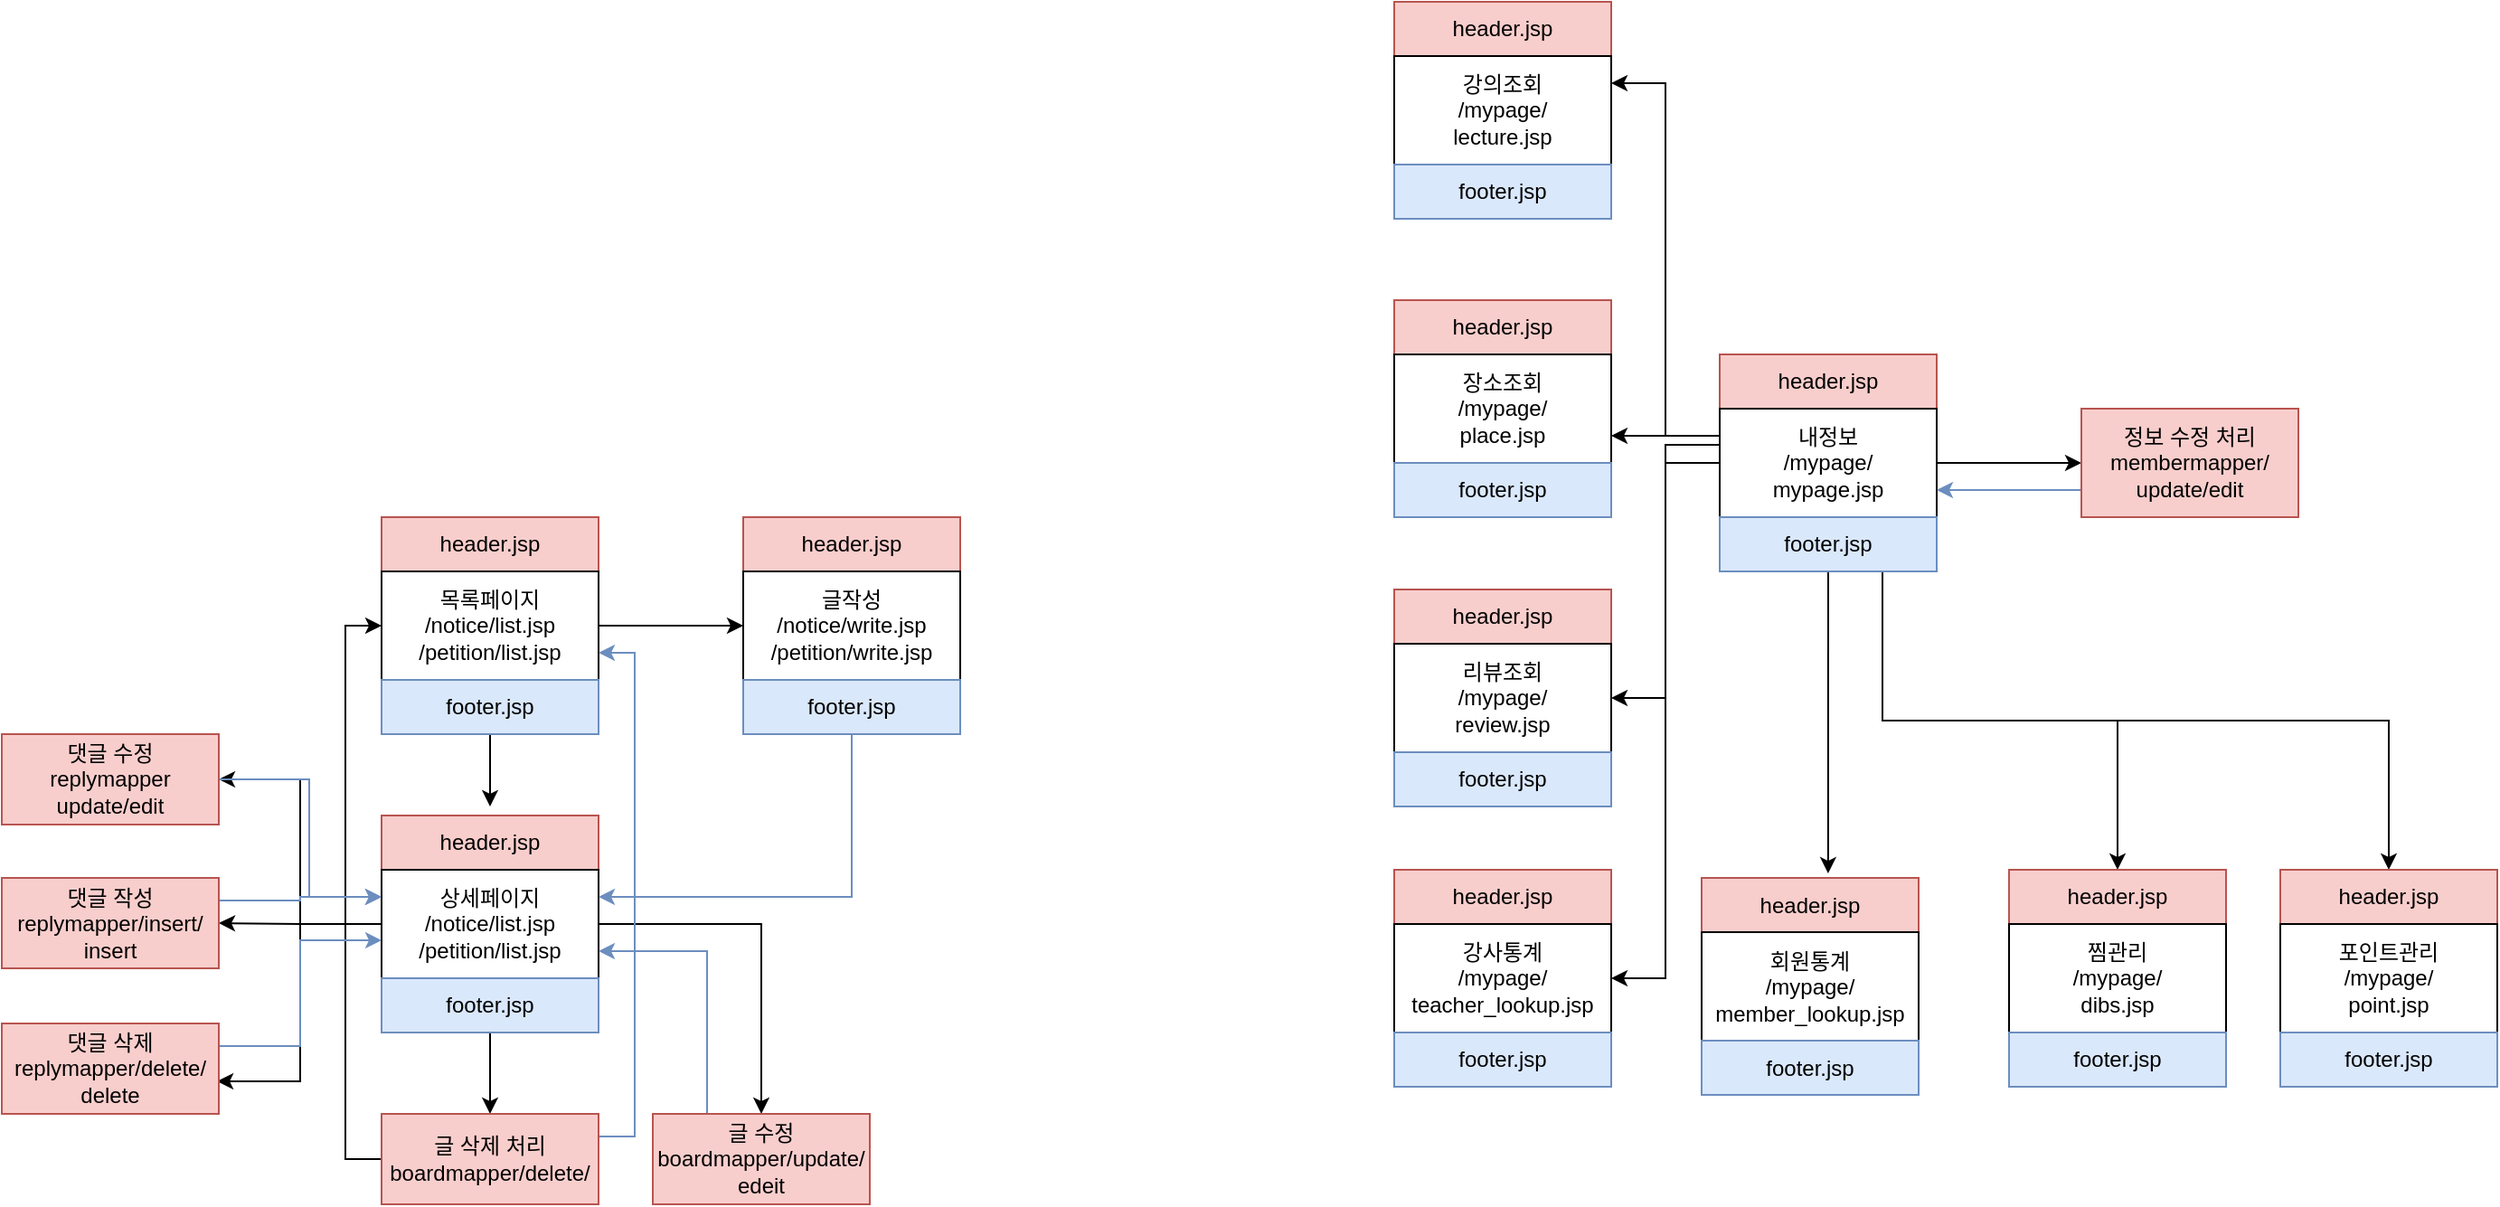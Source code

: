 <mxfile version="16.0.0" type="device"><diagram id="o7IOrlzV5tr76gt5rakD" name="Page-1"><mxGraphModel dx="1422" dy="794" grid="1" gridSize="10" guides="1" tooltips="1" connect="1" arrows="1" fold="1" page="1" pageScale="1" pageWidth="827" pageHeight="1169" math="0" shadow="0"><root><mxCell id="0"/><mxCell id="1" parent="0"/><mxCell id="QJqqrhSxWiresPAEtEa1-1" value="header.jsp" style="rounded=0;whiteSpace=wrap;html=1;fillColor=#f8cecc;strokeColor=#b85450;" parent="1" vertex="1"><mxGeometry x="360" y="360" width="120" height="30" as="geometry"/></mxCell><mxCell id="QJqqrhSxWiresPAEtEa1-20" style="edgeStyle=orthogonalEdgeStyle;rounded=0;orthogonalLoop=1;jettySize=auto;html=1;exitX=1;exitY=0.5;exitDx=0;exitDy=0;entryX=0;entryY=0.5;entryDx=0;entryDy=0;" parent="1" source="QJqqrhSxWiresPAEtEa1-2" target="QJqqrhSxWiresPAEtEa1-18" edge="1"><mxGeometry relative="1" as="geometry"/></mxCell><mxCell id="QJqqrhSxWiresPAEtEa1-2" value="목록페이지&lt;br&gt;/notice/list.jsp&lt;br&gt;/petition/list.jsp" style="rounded=0;whiteSpace=wrap;html=1;" parent="1" vertex="1"><mxGeometry x="360" y="390" width="120" height="60" as="geometry"/></mxCell><mxCell id="QJqqrhSxWiresPAEtEa1-21" style="edgeStyle=orthogonalEdgeStyle;rounded=0;orthogonalLoop=1;jettySize=auto;html=1;exitX=0.5;exitY=1;exitDx=0;exitDy=0;" parent="1" source="QJqqrhSxWiresPAEtEa1-4" edge="1"><mxGeometry relative="1" as="geometry"><mxPoint x="420" y="520" as="targetPoint"/></mxGeometry></mxCell><mxCell id="QJqqrhSxWiresPAEtEa1-4" value="footer.jsp" style="rounded=0;whiteSpace=wrap;html=1;fillColor=#dae8fc;strokeColor=#6c8ebf;" parent="1" vertex="1"><mxGeometry x="360" y="450" width="120" height="30" as="geometry"/></mxCell><mxCell id="QJqqrhSxWiresPAEtEa1-14" value="header.jsp" style="rounded=0;whiteSpace=wrap;html=1;fillColor=#f8cecc;strokeColor=#b85450;" parent="1" vertex="1"><mxGeometry x="360" y="525" width="120" height="30" as="geometry"/></mxCell><mxCell id="QJqqrhSxWiresPAEtEa1-29" style="edgeStyle=orthogonalEdgeStyle;rounded=0;orthogonalLoop=1;jettySize=auto;html=1;exitX=1;exitY=0.5;exitDx=0;exitDy=0;entryX=0.5;entryY=0;entryDx=0;entryDy=0;" parent="1" source="QJqqrhSxWiresPAEtEa1-15" target="QJqqrhSxWiresPAEtEa1-28" edge="1"><mxGeometry relative="1" as="geometry"/></mxCell><mxCell id="QJqqrhSxWiresPAEtEa1-37" style="edgeStyle=orthogonalEdgeStyle;rounded=0;orthogonalLoop=1;jettySize=auto;html=1;exitX=0;exitY=0.5;exitDx=0;exitDy=0;entryX=1;entryY=0.5;entryDx=0;entryDy=0;" parent="1" source="QJqqrhSxWiresPAEtEa1-15" target="QJqqrhSxWiresPAEtEa1-36" edge="1"><mxGeometry relative="1" as="geometry"/></mxCell><mxCell id="QJqqrhSxWiresPAEtEa1-38" style="edgeStyle=orthogonalEdgeStyle;rounded=0;orthogonalLoop=1;jettySize=auto;html=1;exitX=0;exitY=0.5;exitDx=0;exitDy=0;entryX=1;entryY=0.5;entryDx=0;entryDy=0;" parent="1" source="QJqqrhSxWiresPAEtEa1-15" target="QJqqrhSxWiresPAEtEa1-34" edge="1"><mxGeometry relative="1" as="geometry"/></mxCell><mxCell id="QJqqrhSxWiresPAEtEa1-39" style="edgeStyle=orthogonalEdgeStyle;rounded=0;orthogonalLoop=1;jettySize=auto;html=1;exitX=0;exitY=0.5;exitDx=0;exitDy=0;entryX=0.992;entryY=0.64;entryDx=0;entryDy=0;entryPerimeter=0;" parent="1" source="QJqqrhSxWiresPAEtEa1-15" target="QJqqrhSxWiresPAEtEa1-35" edge="1"><mxGeometry relative="1" as="geometry"/></mxCell><mxCell id="QJqqrhSxWiresPAEtEa1-15" value="상세페이지&lt;br&gt;/notice/list.jsp&lt;br&gt;/petition/list.jsp" style="rounded=0;whiteSpace=wrap;html=1;" parent="1" vertex="1"><mxGeometry x="360" y="555" width="120" height="60" as="geometry"/></mxCell><mxCell id="QJqqrhSxWiresPAEtEa1-27" style="edgeStyle=orthogonalEdgeStyle;rounded=0;orthogonalLoop=1;jettySize=auto;html=1;exitX=0.5;exitY=1;exitDx=0;exitDy=0;entryX=0.5;entryY=0;entryDx=0;entryDy=0;" parent="1" source="QJqqrhSxWiresPAEtEa1-16" target="QJqqrhSxWiresPAEtEa1-25" edge="1"><mxGeometry relative="1" as="geometry"/></mxCell><mxCell id="QJqqrhSxWiresPAEtEa1-16" value="footer.jsp" style="rounded=0;whiteSpace=wrap;html=1;fillColor=#dae8fc;strokeColor=#6c8ebf;" parent="1" vertex="1"><mxGeometry x="360" y="615" width="120" height="30" as="geometry"/></mxCell><mxCell id="QJqqrhSxWiresPAEtEa1-17" value="header.jsp" style="rounded=0;whiteSpace=wrap;html=1;fillColor=#f8cecc;strokeColor=#b85450;" parent="1" vertex="1"><mxGeometry x="560" y="360" width="120" height="30" as="geometry"/></mxCell><mxCell id="QJqqrhSxWiresPAEtEa1-18" value="글작성&lt;br&gt;/notice/write.jsp&lt;br&gt;/petition/write.jsp" style="rounded=0;whiteSpace=wrap;html=1;" parent="1" vertex="1"><mxGeometry x="560" y="390" width="120" height="60" as="geometry"/></mxCell><mxCell id="QJqqrhSxWiresPAEtEa1-45" style="edgeStyle=orthogonalEdgeStyle;rounded=0;orthogonalLoop=1;jettySize=auto;html=1;exitX=0.5;exitY=1;exitDx=0;exitDy=0;entryX=1;entryY=0.25;entryDx=0;entryDy=0;fillColor=#dae8fc;strokeColor=#6c8ebf;" parent="1" source="QJqqrhSxWiresPAEtEa1-19" target="QJqqrhSxWiresPAEtEa1-15" edge="1"><mxGeometry relative="1" as="geometry"/></mxCell><mxCell id="QJqqrhSxWiresPAEtEa1-19" value="footer.jsp" style="rounded=0;whiteSpace=wrap;html=1;fillColor=#dae8fc;strokeColor=#6c8ebf;" parent="1" vertex="1"><mxGeometry x="560" y="450" width="120" height="30" as="geometry"/></mxCell><mxCell id="QJqqrhSxWiresPAEtEa1-26" style="edgeStyle=orthogonalEdgeStyle;rounded=0;orthogonalLoop=1;jettySize=auto;html=1;exitX=0;exitY=0.5;exitDx=0;exitDy=0;entryX=0;entryY=0.5;entryDx=0;entryDy=0;" parent="1" source="QJqqrhSxWiresPAEtEa1-25" target="QJqqrhSxWiresPAEtEa1-2" edge="1"><mxGeometry relative="1" as="geometry"/></mxCell><mxCell id="QJqqrhSxWiresPAEtEa1-46" style="edgeStyle=orthogonalEdgeStyle;rounded=0;orthogonalLoop=1;jettySize=auto;html=1;exitX=1;exitY=0.25;exitDx=0;exitDy=0;entryX=1;entryY=0.75;entryDx=0;entryDy=0;fillColor=#dae8fc;strokeColor=#6c8ebf;" parent="1" source="QJqqrhSxWiresPAEtEa1-25" target="QJqqrhSxWiresPAEtEa1-2" edge="1"><mxGeometry relative="1" as="geometry"/></mxCell><mxCell id="QJqqrhSxWiresPAEtEa1-25" value="글 삭제 처리&lt;br&gt;boardmapper/delete/&lt;br&gt;" style="rounded=0;whiteSpace=wrap;html=1;fillColor=#f8cecc;strokeColor=#b85450;" parent="1" vertex="1"><mxGeometry x="360" y="690" width="120" height="50" as="geometry"/></mxCell><mxCell id="QJqqrhSxWiresPAEtEa1-47" style="edgeStyle=orthogonalEdgeStyle;rounded=0;orthogonalLoop=1;jettySize=auto;html=1;exitX=0.25;exitY=0;exitDx=0;exitDy=0;entryX=1;entryY=0.75;entryDx=0;entryDy=0;fillColor=#dae8fc;strokeColor=#6c8ebf;" parent="1" source="QJqqrhSxWiresPAEtEa1-28" target="QJqqrhSxWiresPAEtEa1-15" edge="1"><mxGeometry relative="1" as="geometry"/></mxCell><mxCell id="QJqqrhSxWiresPAEtEa1-28" value="글 수정&lt;br&gt;boardmapper/update/&lt;br&gt;edeit" style="rounded=0;whiteSpace=wrap;html=1;fillColor=#f8cecc;strokeColor=#b85450;" parent="1" vertex="1"><mxGeometry x="510" y="690" width="120" height="50" as="geometry"/></mxCell><mxCell id="QJqqrhSxWiresPAEtEa1-40" style="edgeStyle=orthogonalEdgeStyle;rounded=0;orthogonalLoop=1;jettySize=auto;html=1;exitX=1;exitY=0.25;exitDx=0;exitDy=0;entryX=0;entryY=0.25;entryDx=0;entryDy=0;fillColor=#dae8fc;strokeColor=#6c8ebf;" parent="1" source="QJqqrhSxWiresPAEtEa1-34" target="QJqqrhSxWiresPAEtEa1-15" edge="1"><mxGeometry relative="1" as="geometry"><Array as="points"><mxPoint x="315" y="572"/><mxPoint x="315" y="570"/></Array></mxGeometry></mxCell><mxCell id="QJqqrhSxWiresPAEtEa1-34" value="댓글 작성&lt;br&gt;replymapper/insert/&lt;br&gt;insert" style="rounded=0;whiteSpace=wrap;html=1;fillColor=#f8cecc;strokeColor=#b85450;" parent="1" vertex="1"><mxGeometry x="150" y="559.5" width="120" height="50" as="geometry"/></mxCell><mxCell id="QJqqrhSxWiresPAEtEa1-42" style="edgeStyle=orthogonalEdgeStyle;rounded=0;orthogonalLoop=1;jettySize=auto;html=1;exitX=1;exitY=0.25;exitDx=0;exitDy=0;entryX=0;entryY=0.65;entryDx=0;entryDy=0;entryPerimeter=0;fillColor=#dae8fc;strokeColor=#6c8ebf;" parent="1" source="QJqqrhSxWiresPAEtEa1-35" target="QJqqrhSxWiresPAEtEa1-15" edge="1"><mxGeometry relative="1" as="geometry"/></mxCell><mxCell id="QJqqrhSxWiresPAEtEa1-35" value="댓글 삭제&lt;br&gt;replymapper/delete/&lt;br&gt;delete" style="rounded=0;whiteSpace=wrap;html=1;fillColor=#f8cecc;strokeColor=#b85450;" parent="1" vertex="1"><mxGeometry x="150" y="640" width="120" height="50" as="geometry"/></mxCell><mxCell id="QJqqrhSxWiresPAEtEa1-41" style="edgeStyle=orthogonalEdgeStyle;rounded=0;orthogonalLoop=1;jettySize=auto;html=1;exitX=1;exitY=0.5;exitDx=0;exitDy=0;fillColor=#dae8fc;strokeColor=#6c8ebf;" parent="1" source="QJqqrhSxWiresPAEtEa1-36" edge="1"><mxGeometry relative="1" as="geometry"><mxPoint x="360" y="570" as="targetPoint"/><Array as="points"><mxPoint x="320" y="505"/><mxPoint x="320" y="570"/></Array></mxGeometry></mxCell><mxCell id="QJqqrhSxWiresPAEtEa1-36" value="댓글 수정&lt;br&gt;replymapper&lt;br&gt;update/edit" style="rounded=0;whiteSpace=wrap;html=1;fillColor=#f8cecc;strokeColor=#b85450;" parent="1" vertex="1"><mxGeometry x="150" y="480" width="120" height="50" as="geometry"/></mxCell><mxCell id="QJqqrhSxWiresPAEtEa1-48" value="header.jsp" style="rounded=0;whiteSpace=wrap;html=1;fillColor=#f8cecc;strokeColor=#b85450;" parent="1" vertex="1"><mxGeometry x="920" y="240" width="120" height="30" as="geometry"/></mxCell><mxCell id="QJqqrhSxWiresPAEtEa1-49" value="장소조회&lt;br&gt;/mypage/&lt;br&gt;place.jsp" style="rounded=0;whiteSpace=wrap;html=1;" parent="1" vertex="1"><mxGeometry x="920" y="270" width="120" height="60" as="geometry"/></mxCell><mxCell id="QJqqrhSxWiresPAEtEa1-50" value="footer.jsp" style="rounded=0;whiteSpace=wrap;html=1;fillColor=#dae8fc;strokeColor=#6c8ebf;" parent="1" vertex="1"><mxGeometry x="920" y="330" width="120" height="30" as="geometry"/></mxCell><mxCell id="QJqqrhSxWiresPAEtEa1-51" value="header.jsp" style="rounded=0;whiteSpace=wrap;html=1;fillColor=#f8cecc;strokeColor=#b85450;" parent="1" vertex="1"><mxGeometry x="920" y="75" width="120" height="30" as="geometry"/></mxCell><mxCell id="QJqqrhSxWiresPAEtEa1-52" value="강의조회&lt;br&gt;/mypage/&lt;br&gt;lecture.jsp" style="rounded=0;whiteSpace=wrap;html=1;" parent="1" vertex="1"><mxGeometry x="920" y="105" width="120" height="60" as="geometry"/></mxCell><mxCell id="QJqqrhSxWiresPAEtEa1-53" value="footer.jsp" style="rounded=0;whiteSpace=wrap;html=1;fillColor=#dae8fc;strokeColor=#6c8ebf;" parent="1" vertex="1"><mxGeometry x="920" y="165" width="120" height="30" as="geometry"/></mxCell><mxCell id="QJqqrhSxWiresPAEtEa1-54" value="header.jsp" style="rounded=0;whiteSpace=wrap;html=1;fillColor=#f8cecc;strokeColor=#b85450;" parent="1" vertex="1"><mxGeometry x="920" y="400" width="120" height="30" as="geometry"/></mxCell><mxCell id="QJqqrhSxWiresPAEtEa1-55" value="리뷰조회&lt;br&gt;/mypage/&lt;br&gt;review.jsp" style="rounded=0;whiteSpace=wrap;html=1;" parent="1" vertex="1"><mxGeometry x="920" y="430" width="120" height="60" as="geometry"/></mxCell><mxCell id="QJqqrhSxWiresPAEtEa1-56" value="footer.jsp" style="rounded=0;whiteSpace=wrap;html=1;fillColor=#dae8fc;strokeColor=#6c8ebf;" parent="1" vertex="1"><mxGeometry x="920" y="490" width="120" height="30" as="geometry"/></mxCell><mxCell id="QJqqrhSxWiresPAEtEa1-57" value="header.jsp" style="rounded=0;whiteSpace=wrap;html=1;fillColor=#f8cecc;strokeColor=#b85450;" parent="1" vertex="1"><mxGeometry x="1090" y="559.5" width="120" height="30" as="geometry"/></mxCell><mxCell id="QJqqrhSxWiresPAEtEa1-58" value="회원통계&lt;br&gt;/mypage/&lt;br&gt;member_lookup.jsp" style="rounded=0;whiteSpace=wrap;html=1;" parent="1" vertex="1"><mxGeometry x="1090" y="589.5" width="120" height="60" as="geometry"/></mxCell><mxCell id="QJqqrhSxWiresPAEtEa1-59" value="footer.jsp" style="rounded=0;whiteSpace=wrap;html=1;fillColor=#dae8fc;strokeColor=#6c8ebf;" parent="1" vertex="1"><mxGeometry x="1090" y="649.5" width="120" height="30" as="geometry"/></mxCell><mxCell id="QJqqrhSxWiresPAEtEa1-60" value="header.jsp" style="rounded=0;whiteSpace=wrap;html=1;fillColor=#f8cecc;strokeColor=#b85450;" parent="1" vertex="1"><mxGeometry x="920" y="555" width="120" height="30" as="geometry"/></mxCell><mxCell id="QJqqrhSxWiresPAEtEa1-61" value="강사통계&lt;br&gt;/mypage/&lt;br&gt;teacher_lookup.jsp" style="rounded=0;whiteSpace=wrap;html=1;" parent="1" vertex="1"><mxGeometry x="920" y="585" width="120" height="60" as="geometry"/></mxCell><mxCell id="QJqqrhSxWiresPAEtEa1-62" value="footer.jsp" style="rounded=0;whiteSpace=wrap;html=1;fillColor=#dae8fc;strokeColor=#6c8ebf;" parent="1" vertex="1"><mxGeometry x="920" y="645" width="120" height="30" as="geometry"/></mxCell><mxCell id="QJqqrhSxWiresPAEtEa1-63" value="header.jsp" style="rounded=0;whiteSpace=wrap;html=1;fillColor=#f8cecc;strokeColor=#b85450;" parent="1" vertex="1"><mxGeometry x="1100" y="270" width="120" height="30" as="geometry"/></mxCell><mxCell id="QJqqrhSxWiresPAEtEa1-67" value="" style="edgeStyle=orthogonalEdgeStyle;rounded=0;orthogonalLoop=1;jettySize=auto;html=1;" parent="1" source="QJqqrhSxWiresPAEtEa1-64" target="QJqqrhSxWiresPAEtEa1-66" edge="1"><mxGeometry relative="1" as="geometry"/></mxCell><mxCell id="QJqqrhSxWiresPAEtEa1-75" style="edgeStyle=orthogonalEdgeStyle;rounded=0;orthogonalLoop=1;jettySize=auto;html=1;exitX=0;exitY=0.25;exitDx=0;exitDy=0;entryX=1;entryY=0.25;entryDx=0;entryDy=0;" parent="1" source="QJqqrhSxWiresPAEtEa1-64" target="QJqqrhSxWiresPAEtEa1-52" edge="1"><mxGeometry relative="1" as="geometry"/></mxCell><mxCell id="QJqqrhSxWiresPAEtEa1-77" style="edgeStyle=orthogonalEdgeStyle;rounded=0;orthogonalLoop=1;jettySize=auto;html=1;exitX=0;exitY=0.25;exitDx=0;exitDy=0;entryX=1;entryY=0.75;entryDx=0;entryDy=0;" parent="1" source="QJqqrhSxWiresPAEtEa1-64" target="QJqqrhSxWiresPAEtEa1-49" edge="1"><mxGeometry relative="1" as="geometry"/></mxCell><mxCell id="QJqqrhSxWiresPAEtEa1-78" style="edgeStyle=orthogonalEdgeStyle;rounded=0;orthogonalLoop=1;jettySize=auto;html=1;exitX=0;exitY=0.5;exitDx=0;exitDy=0;entryX=1;entryY=0.5;entryDx=0;entryDy=0;" parent="1" source="QJqqrhSxWiresPAEtEa1-64" target="QJqqrhSxWiresPAEtEa1-55" edge="1"><mxGeometry relative="1" as="geometry"><Array as="points"><mxPoint x="1100" y="320"/><mxPoint x="1070" y="320"/><mxPoint x="1070" y="460"/></Array></mxGeometry></mxCell><mxCell id="QJqqrhSxWiresPAEtEa1-79" style="edgeStyle=orthogonalEdgeStyle;rounded=0;orthogonalLoop=1;jettySize=auto;html=1;exitX=0;exitY=0.5;exitDx=0;exitDy=0;entryX=1;entryY=0.5;entryDx=0;entryDy=0;" parent="1" source="QJqqrhSxWiresPAEtEa1-64" target="QJqqrhSxWiresPAEtEa1-61" edge="1"><mxGeometry relative="1" as="geometry"/></mxCell><mxCell id="QJqqrhSxWiresPAEtEa1-64" value="내정보&lt;br&gt;/mypage/&lt;br&gt;mypage.jsp" style="rounded=0;whiteSpace=wrap;html=1;" parent="1" vertex="1"><mxGeometry x="1100" y="300" width="120" height="60" as="geometry"/></mxCell><mxCell id="QJqqrhSxWiresPAEtEa1-80" style="edgeStyle=orthogonalEdgeStyle;rounded=0;orthogonalLoop=1;jettySize=auto;html=1;exitX=0.5;exitY=1;exitDx=0;exitDy=0;entryX=0.583;entryY=-0.083;entryDx=0;entryDy=0;entryPerimeter=0;" parent="1" source="QJqqrhSxWiresPAEtEa1-65" target="QJqqrhSxWiresPAEtEa1-57" edge="1"><mxGeometry relative="1" as="geometry"/></mxCell><mxCell id="QJqqrhSxWiresPAEtEa1-81" style="edgeStyle=orthogonalEdgeStyle;rounded=0;orthogonalLoop=1;jettySize=auto;html=1;exitX=0.75;exitY=1;exitDx=0;exitDy=0;" parent="1" source="QJqqrhSxWiresPAEtEa1-65" target="QJqqrhSxWiresPAEtEa1-69" edge="1"><mxGeometry relative="1" as="geometry"/></mxCell><mxCell id="QJqqrhSxWiresPAEtEa1-82" style="edgeStyle=orthogonalEdgeStyle;rounded=0;orthogonalLoop=1;jettySize=auto;html=1;exitX=0.75;exitY=1;exitDx=0;exitDy=0;entryX=0.5;entryY=0;entryDx=0;entryDy=0;" parent="1" source="QJqqrhSxWiresPAEtEa1-65" target="QJqqrhSxWiresPAEtEa1-72" edge="1"><mxGeometry relative="1" as="geometry"/></mxCell><mxCell id="QJqqrhSxWiresPAEtEa1-65" value="footer.jsp" style="rounded=0;whiteSpace=wrap;html=1;fillColor=#dae8fc;strokeColor=#6c8ebf;" parent="1" vertex="1"><mxGeometry x="1100" y="360" width="120" height="30" as="geometry"/></mxCell><mxCell id="QJqqrhSxWiresPAEtEa1-68" style="edgeStyle=orthogonalEdgeStyle;rounded=0;orthogonalLoop=1;jettySize=auto;html=1;exitX=0;exitY=0.75;exitDx=0;exitDy=0;entryX=1;entryY=0.75;entryDx=0;entryDy=0;fillColor=#dae8fc;strokeColor=#6c8ebf;" parent="1" source="QJqqrhSxWiresPAEtEa1-66" target="QJqqrhSxWiresPAEtEa1-64" edge="1"><mxGeometry relative="1" as="geometry"/></mxCell><mxCell id="QJqqrhSxWiresPAEtEa1-66" value="정보 수정 처리&lt;br&gt;membermapper/&lt;br&gt;update/edit" style="rounded=0;whiteSpace=wrap;html=1;fillColor=#f8cecc;strokeColor=#b85450;" parent="1" vertex="1"><mxGeometry x="1300" y="300" width="120" height="60" as="geometry"/></mxCell><mxCell id="QJqqrhSxWiresPAEtEa1-69" value="header.jsp" style="rounded=0;whiteSpace=wrap;html=1;fillColor=#f8cecc;strokeColor=#b85450;" parent="1" vertex="1"><mxGeometry x="1260" y="555" width="120" height="30" as="geometry"/></mxCell><mxCell id="QJqqrhSxWiresPAEtEa1-70" value="찜관리&lt;br&gt;/mypage/&lt;br&gt;dibs.jsp" style="rounded=0;whiteSpace=wrap;html=1;" parent="1" vertex="1"><mxGeometry x="1260" y="585" width="120" height="60" as="geometry"/></mxCell><mxCell id="QJqqrhSxWiresPAEtEa1-71" value="footer.jsp" style="rounded=0;whiteSpace=wrap;html=1;fillColor=#dae8fc;strokeColor=#6c8ebf;" parent="1" vertex="1"><mxGeometry x="1260" y="645" width="120" height="30" as="geometry"/></mxCell><mxCell id="QJqqrhSxWiresPAEtEa1-72" value="header.jsp" style="rounded=0;whiteSpace=wrap;html=1;fillColor=#f8cecc;strokeColor=#b85450;" parent="1" vertex="1"><mxGeometry x="1410" y="555" width="120" height="30" as="geometry"/></mxCell><mxCell id="QJqqrhSxWiresPAEtEa1-73" value="포인트관리&lt;br&gt;/mypage/&lt;br&gt;point.jsp" style="rounded=0;whiteSpace=wrap;html=1;" parent="1" vertex="1"><mxGeometry x="1410" y="585" width="120" height="60" as="geometry"/></mxCell><mxCell id="QJqqrhSxWiresPAEtEa1-74" value="footer.jsp" style="rounded=0;whiteSpace=wrap;html=1;fillColor=#dae8fc;strokeColor=#6c8ebf;" parent="1" vertex="1"><mxGeometry x="1410" y="645" width="120" height="30" as="geometry"/></mxCell></root></mxGraphModel></diagram></mxfile>